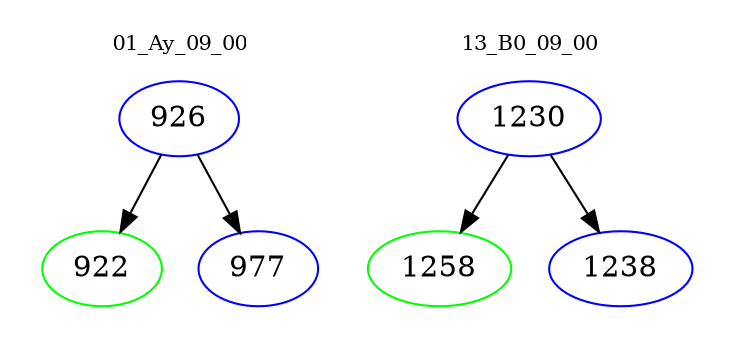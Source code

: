 digraph{
subgraph cluster_0 {
color = white
label = "01_Ay_09_00";
fontsize=10;
T0_926 [label="926", color="blue"]
T0_926 -> T0_922 [color="black"]
T0_922 [label="922", color="green"]
T0_926 -> T0_977 [color="black"]
T0_977 [label="977", color="blue"]
}
subgraph cluster_1 {
color = white
label = "13_B0_09_00";
fontsize=10;
T1_1230 [label="1230", color="blue"]
T1_1230 -> T1_1258 [color="black"]
T1_1258 [label="1258", color="green"]
T1_1230 -> T1_1238 [color="black"]
T1_1238 [label="1238", color="blue"]
}
}

